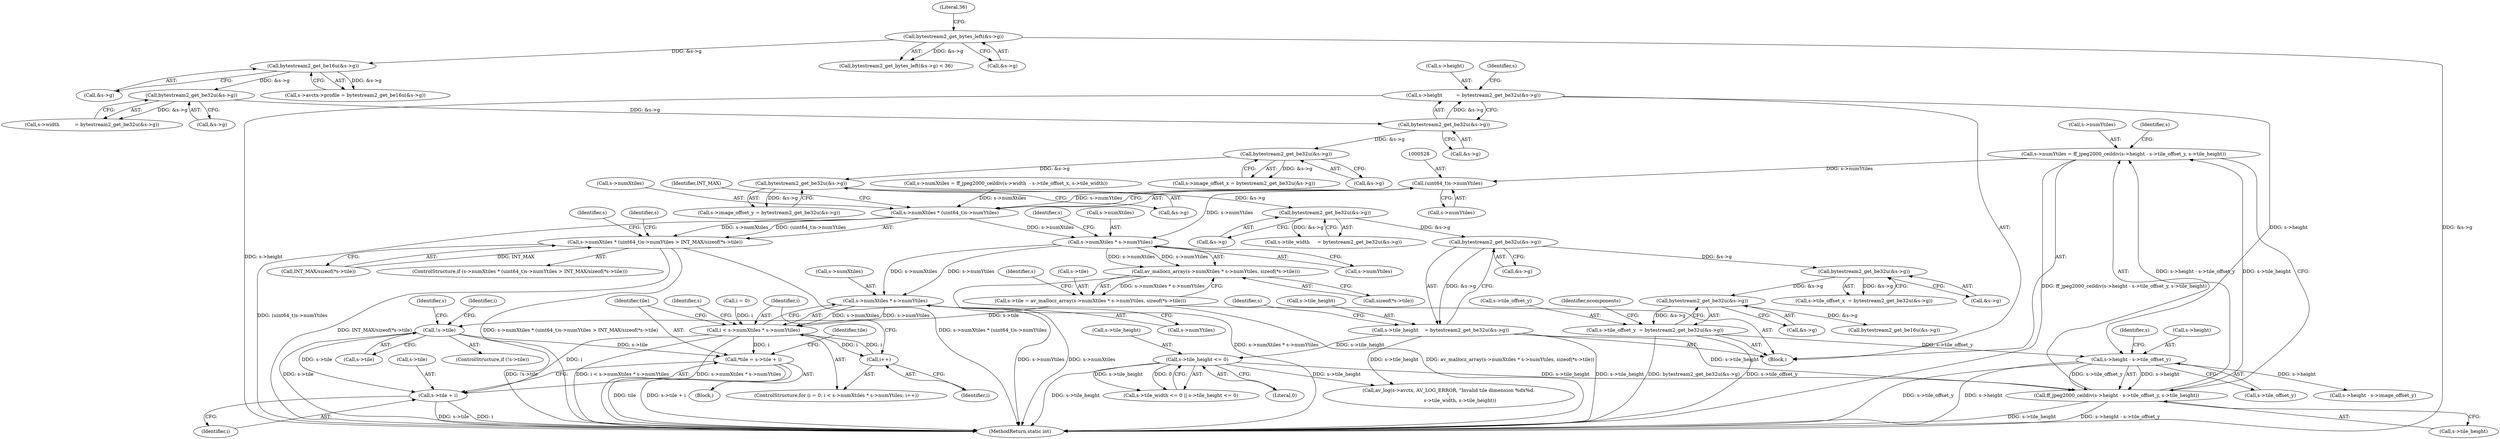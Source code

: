 digraph "0_FFmpeg_780669ef7c23c00836a24921fcc6b03be2b8ca4a@integer" {
"1000506" [label="(Call,s->numYtiles = ff_jpeg2000_ceildiv(s->height - s->tile_offset_y, s->tile_height))"];
"1000510" [label="(Call,ff_jpeg2000_ceildiv(s->height - s->tile_offset_y, s->tile_height))"];
"1000511" [label="(Call,s->height - s->tile_offset_y)"];
"1000159" [label="(Call,s->height         = bytestream2_get_be32u(&s->g))"];
"1000163" [label="(Call,bytestream2_get_be32u(&s->g))"];
"1000154" [label="(Call,bytestream2_get_be32u(&s->g))"];
"1000145" [label="(Call,bytestream2_get_be16u(&s->g))"];
"1000131" [label="(Call,bytestream2_get_bytes_left(&s->g))"];
"1000213" [label="(Call,s->tile_offset_y  = bytestream2_get_be32u(&s->g))"];
"1000217" [label="(Call,bytestream2_get_be32u(&s->g))"];
"1000208" [label="(Call,bytestream2_get_be32u(&s->g))"];
"1000199" [label="(Call,bytestream2_get_be32u(&s->g))"];
"1000190" [label="(Call,bytestream2_get_be32u(&s->g))"];
"1000181" [label="(Call,bytestream2_get_be32u(&s->g))"];
"1000172" [label="(Call,bytestream2_get_be32u(&s->g))"];
"1000288" [label="(Call,s->tile_height <= 0)"];
"1000195" [label="(Call,s->tile_height    = bytestream2_get_be32u(&s->g))"];
"1000527" [label="(Call,(uint64_t)s->numYtiles)"];
"1000523" [label="(Call,s->numXtiles * (uint64_t)s->numYtiles)"];
"1000522" [label="(Call,s->numXtiles * (uint64_t)s->numYtiles > INT_MAX/sizeof(*s->tile))"];
"1000557" [label="(Call,s->numXtiles * s->numYtiles)"];
"1000556" [label="(Call,av_mallocz_array(s->numXtiles * s->numYtiles, sizeof(*s->tile)))"];
"1000552" [label="(Call,s->tile = av_mallocz_array(s->numXtiles * s->numYtiles, sizeof(*s->tile)))"];
"1000570" [label="(Call,!s->tile)"];
"1000604" [label="(Call,*tile = s->tile + i)"];
"1000606" [label="(Call,s->tile + i)"];
"1000593" [label="(Call,s->numXtiles * s->numYtiles)"];
"1000591" [label="(Call,i < s->numXtiles * s->numYtiles)"];
"1000600" [label="(Call,i++)"];
"1000150" [label="(Call,s->width          = bytestream2_get_be32u(&s->g))"];
"1000506" [label="(Call,s->numYtiles = ff_jpeg2000_ceildiv(s->height - s->tile_offset_y, s->tile_height))"];
"1000491" [label="(Call,s->numXtiles = ff_jpeg2000_ceildiv(s->width  - s->tile_offset_x, s->tile_width))"];
"1000587" [label="(ControlStructure,for (i = 0; i < s->numXtiles * s->numYtiles; i++))"];
"1000507" [label="(Call,s->numYtiles)"];
"1000577" [label="(Identifier,s)"];
"1000159" [label="(Call,s->height         = bytestream2_get_be32u(&s->g))"];
"1000191" [label="(Call,&s->g)"];
"1000613" [label="(Identifier,tile)"];
"1000177" [label="(Call,s->image_offset_y = bytestream2_get_be32u(&s->g))"];
"1000552" [label="(Call,s->tile = av_mallocz_array(s->numXtiles * s->numYtiles, sizeof(*s->tile)))"];
"1000190" [label="(Call,bytestream2_get_be32u(&s->g))"];
"1000213" [label="(Call,s->tile_offset_y  = bytestream2_get_be32u(&s->g))"];
"1000542" [label="(Identifier,s)"];
"1000589" [label="(Identifier,i)"];
"1000532" [label="(Call,INT_MAX/sizeof(*s->tile))"];
"1000527" [label="(Call,(uint64_t)s->numYtiles)"];
"1000511" [label="(Call,s->height - s->tile_offset_y)"];
"1000571" [label="(Call,s->tile)"];
"1000209" [label="(Call,&s->g)"];
"1000567" [label="(Identifier,s)"];
"1000636" [label="(Identifier,s)"];
"1000196" [label="(Call,s->tile_height)"];
"1000288" [label="(Call,s->tile_height <= 0)"];
"1000294" [label="(Call,av_log(s->avctx, AV_LOG_ERROR, \"Invalid tile dimension %dx%d.\n\",\n               s->tile_width, s->tile_height))"];
"1000604" [label="(Call,*tile = s->tile + i)"];
"1000214" [label="(Call,s->tile_offset_y)"];
"1000556" [label="(Call,av_mallocz_array(s->numXtiles * s->numYtiles, sizeof(*s->tile)))"];
"1000155" [label="(Call,&s->g)"];
"1000570" [label="(Call,!s->tile)"];
"1000208" [label="(Call,bytestream2_get_be32u(&s->g))"];
"1000217" [label="(Call,bytestream2_get_be32u(&s->g))"];
"1000181" [label="(Call,bytestream2_get_be32u(&s->g))"];
"1000206" [label="(Identifier,s)"];
"1000522" [label="(Call,s->numXtiles * (uint64_t)s->numYtiles > INT_MAX/sizeof(*s->tile))"];
"1000136" [label="(Literal,36)"];
"1000524" [label="(Call,s->numXtiles)"];
"1000521" [label="(ControlStructure,if (s->numXtiles * (uint64_t)s->numYtiles > INT_MAX/sizeof(*s->tile)))"];
"1000131" [label="(Call,bytestream2_get_bytes_left(&s->g))"];
"1000572" [label="(Identifier,s)"];
"1000533" [label="(Identifier,INT_MAX)"];
"1000597" [label="(Call,s->numYtiles)"];
"1000553" [label="(Call,s->tile)"];
"1000145" [label="(Call,bytestream2_get_be16u(&s->g))"];
"1000588" [label="(Call,i = 0)"];
"1000168" [label="(Call,s->image_offset_x = bytestream2_get_be32u(&s->g))"];
"1000557" [label="(Call,s->numXtiles * s->numYtiles)"];
"1000164" [label="(Call,&s->g)"];
"1000172" [label="(Call,bytestream2_get_be32u(&s->g))"];
"1000154" [label="(Call,bytestream2_get_be32u(&s->g))"];
"1000186" [label="(Call,s->tile_width     = bytestream2_get_be32u(&s->g))"];
"1000610" [label="(Identifier,i)"];
"1000657" [label="(Call,s->height - s->image_offset_y)"];
"1000518" [label="(Call,s->tile_height)"];
"1000282" [label="(Call,s->tile_width <= 0 || s->tile_height <= 0)"];
"1000607" [label="(Call,s->tile)"];
"1000130" [label="(Call,bytestream2_get_bytes_left(&s->g) < 36)"];
"1000204" [label="(Call,s->tile_offset_x  = bytestream2_get_be32u(&s->g))"];
"1000554" [label="(Identifier,s)"];
"1000519" [label="(Identifier,s)"];
"1000564" [label="(Call,sizeof(*s->tile))"];
"1000292" [label="(Literal,0)"];
"1000602" [label="(Block,)"];
"1000182" [label="(Call,&s->g)"];
"1000223" [label="(Identifier,ncomponents)"];
"1000173" [label="(Call,&s->g)"];
"1000594" [label="(Call,s->numXtiles)"];
"1000195" [label="(Call,s->tile_height    = bytestream2_get_be32u(&s->g))"];
"1000600" [label="(Call,i++)"];
"1000163" [label="(Call,bytestream2_get_be32u(&s->g))"];
"1000199" [label="(Call,bytestream2_get_be32u(&s->g))"];
"1000224" [label="(Call,bytestream2_get_be16u(&s->g))"];
"1000132" [label="(Call,&s->g)"];
"1000605" [label="(Identifier,tile)"];
"1000591" [label="(Call,i < s->numXtiles * s->numYtiles)"];
"1000601" [label="(Identifier,i)"];
"1000515" [label="(Call,s->tile_offset_y)"];
"1000529" [label="(Call,s->numYtiles)"];
"1000289" [label="(Call,s->tile_height)"];
"1000512" [label="(Call,s->height)"];
"1000160" [label="(Call,s->height)"];
"1000558" [label="(Call,s->numXtiles)"];
"1000139" [label="(Call,s->avctx->profile = bytestream2_get_be16u(&s->g))"];
"1000523" [label="(Call,s->numXtiles * (uint64_t)s->numYtiles)"];
"1000606" [label="(Call,s->tile + i)"];
"1000569" [label="(ControlStructure,if (!s->tile))"];
"1000114" [label="(Block,)"];
"1000200" [label="(Call,&s->g)"];
"1000592" [label="(Identifier,i)"];
"1000510" [label="(Call,ff_jpeg2000_ceildiv(s->height - s->tile_offset_y, s->tile_height))"];
"1000846" [label="(MethodReturn,static int)"];
"1000561" [label="(Call,s->numYtiles)"];
"1000593" [label="(Call,s->numXtiles * s->numYtiles)"];
"1000170" [label="(Identifier,s)"];
"1000146" [label="(Call,&s->g)"];
"1000525" [label="(Identifier,s)"];
"1000218" [label="(Call,&s->g)"];
"1000506" -> "1000114"  [label="AST: "];
"1000506" -> "1000510"  [label="CFG: "];
"1000507" -> "1000506"  [label="AST: "];
"1000510" -> "1000506"  [label="AST: "];
"1000525" -> "1000506"  [label="CFG: "];
"1000506" -> "1000846"  [label="DDG: ff_jpeg2000_ceildiv(s->height - s->tile_offset_y, s->tile_height)"];
"1000510" -> "1000506"  [label="DDG: s->height - s->tile_offset_y"];
"1000510" -> "1000506"  [label="DDG: s->tile_height"];
"1000506" -> "1000527"  [label="DDG: s->numYtiles"];
"1000510" -> "1000518"  [label="CFG: "];
"1000511" -> "1000510"  [label="AST: "];
"1000518" -> "1000510"  [label="AST: "];
"1000510" -> "1000846"  [label="DDG: s->height - s->tile_offset_y"];
"1000510" -> "1000846"  [label="DDG: s->tile_height"];
"1000511" -> "1000510"  [label="DDG: s->height"];
"1000511" -> "1000510"  [label="DDG: s->tile_offset_y"];
"1000288" -> "1000510"  [label="DDG: s->tile_height"];
"1000195" -> "1000510"  [label="DDG: s->tile_height"];
"1000511" -> "1000515"  [label="CFG: "];
"1000512" -> "1000511"  [label="AST: "];
"1000515" -> "1000511"  [label="AST: "];
"1000519" -> "1000511"  [label="CFG: "];
"1000511" -> "1000846"  [label="DDG: s->tile_offset_y"];
"1000511" -> "1000846"  [label="DDG: s->height"];
"1000159" -> "1000511"  [label="DDG: s->height"];
"1000213" -> "1000511"  [label="DDG: s->tile_offset_y"];
"1000511" -> "1000657"  [label="DDG: s->height"];
"1000159" -> "1000114"  [label="AST: "];
"1000159" -> "1000163"  [label="CFG: "];
"1000160" -> "1000159"  [label="AST: "];
"1000163" -> "1000159"  [label="AST: "];
"1000170" -> "1000159"  [label="CFG: "];
"1000159" -> "1000846"  [label="DDG: s->height"];
"1000163" -> "1000159"  [label="DDG: &s->g"];
"1000163" -> "1000164"  [label="CFG: "];
"1000164" -> "1000163"  [label="AST: "];
"1000154" -> "1000163"  [label="DDG: &s->g"];
"1000163" -> "1000172"  [label="DDG: &s->g"];
"1000154" -> "1000150"  [label="AST: "];
"1000154" -> "1000155"  [label="CFG: "];
"1000155" -> "1000154"  [label="AST: "];
"1000150" -> "1000154"  [label="CFG: "];
"1000154" -> "1000150"  [label="DDG: &s->g"];
"1000145" -> "1000154"  [label="DDG: &s->g"];
"1000145" -> "1000139"  [label="AST: "];
"1000145" -> "1000146"  [label="CFG: "];
"1000146" -> "1000145"  [label="AST: "];
"1000139" -> "1000145"  [label="CFG: "];
"1000145" -> "1000139"  [label="DDG: &s->g"];
"1000131" -> "1000145"  [label="DDG: &s->g"];
"1000131" -> "1000130"  [label="AST: "];
"1000131" -> "1000132"  [label="CFG: "];
"1000132" -> "1000131"  [label="AST: "];
"1000136" -> "1000131"  [label="CFG: "];
"1000131" -> "1000846"  [label="DDG: &s->g"];
"1000131" -> "1000130"  [label="DDG: &s->g"];
"1000213" -> "1000114"  [label="AST: "];
"1000213" -> "1000217"  [label="CFG: "];
"1000214" -> "1000213"  [label="AST: "];
"1000217" -> "1000213"  [label="AST: "];
"1000223" -> "1000213"  [label="CFG: "];
"1000213" -> "1000846"  [label="DDG: bytestream2_get_be32u(&s->g)"];
"1000213" -> "1000846"  [label="DDG: s->tile_offset_y"];
"1000217" -> "1000213"  [label="DDG: &s->g"];
"1000217" -> "1000218"  [label="CFG: "];
"1000218" -> "1000217"  [label="AST: "];
"1000208" -> "1000217"  [label="DDG: &s->g"];
"1000217" -> "1000224"  [label="DDG: &s->g"];
"1000208" -> "1000204"  [label="AST: "];
"1000208" -> "1000209"  [label="CFG: "];
"1000209" -> "1000208"  [label="AST: "];
"1000204" -> "1000208"  [label="CFG: "];
"1000208" -> "1000204"  [label="DDG: &s->g"];
"1000199" -> "1000208"  [label="DDG: &s->g"];
"1000199" -> "1000195"  [label="AST: "];
"1000199" -> "1000200"  [label="CFG: "];
"1000200" -> "1000199"  [label="AST: "];
"1000195" -> "1000199"  [label="CFG: "];
"1000199" -> "1000195"  [label="DDG: &s->g"];
"1000190" -> "1000199"  [label="DDG: &s->g"];
"1000190" -> "1000186"  [label="AST: "];
"1000190" -> "1000191"  [label="CFG: "];
"1000191" -> "1000190"  [label="AST: "];
"1000186" -> "1000190"  [label="CFG: "];
"1000190" -> "1000186"  [label="DDG: &s->g"];
"1000181" -> "1000190"  [label="DDG: &s->g"];
"1000181" -> "1000177"  [label="AST: "];
"1000181" -> "1000182"  [label="CFG: "];
"1000182" -> "1000181"  [label="AST: "];
"1000177" -> "1000181"  [label="CFG: "];
"1000181" -> "1000177"  [label="DDG: &s->g"];
"1000172" -> "1000181"  [label="DDG: &s->g"];
"1000172" -> "1000168"  [label="AST: "];
"1000172" -> "1000173"  [label="CFG: "];
"1000173" -> "1000172"  [label="AST: "];
"1000168" -> "1000172"  [label="CFG: "];
"1000172" -> "1000168"  [label="DDG: &s->g"];
"1000288" -> "1000282"  [label="AST: "];
"1000288" -> "1000292"  [label="CFG: "];
"1000289" -> "1000288"  [label="AST: "];
"1000292" -> "1000288"  [label="AST: "];
"1000282" -> "1000288"  [label="CFG: "];
"1000288" -> "1000846"  [label="DDG: s->tile_height"];
"1000288" -> "1000282"  [label="DDG: s->tile_height"];
"1000288" -> "1000282"  [label="DDG: 0"];
"1000195" -> "1000288"  [label="DDG: s->tile_height"];
"1000288" -> "1000294"  [label="DDG: s->tile_height"];
"1000195" -> "1000114"  [label="AST: "];
"1000196" -> "1000195"  [label="AST: "];
"1000206" -> "1000195"  [label="CFG: "];
"1000195" -> "1000846"  [label="DDG: s->tile_height"];
"1000195" -> "1000294"  [label="DDG: s->tile_height"];
"1000527" -> "1000523"  [label="AST: "];
"1000527" -> "1000529"  [label="CFG: "];
"1000528" -> "1000527"  [label="AST: "];
"1000529" -> "1000527"  [label="AST: "];
"1000523" -> "1000527"  [label="CFG: "];
"1000527" -> "1000523"  [label="DDG: s->numYtiles"];
"1000527" -> "1000557"  [label="DDG: s->numYtiles"];
"1000523" -> "1000522"  [label="AST: "];
"1000524" -> "1000523"  [label="AST: "];
"1000533" -> "1000523"  [label="CFG: "];
"1000523" -> "1000846"  [label="DDG: (uint64_t)s->numYtiles"];
"1000523" -> "1000522"  [label="DDG: s->numXtiles"];
"1000523" -> "1000522"  [label="DDG: (uint64_t)s->numYtiles"];
"1000491" -> "1000523"  [label="DDG: s->numXtiles"];
"1000523" -> "1000557"  [label="DDG: s->numXtiles"];
"1000522" -> "1000521"  [label="AST: "];
"1000522" -> "1000532"  [label="CFG: "];
"1000532" -> "1000522"  [label="AST: "];
"1000542" -> "1000522"  [label="CFG: "];
"1000554" -> "1000522"  [label="CFG: "];
"1000522" -> "1000846"  [label="DDG: s->numXtiles * (uint64_t)s->numYtiles > INT_MAX/sizeof(*s->tile)"];
"1000522" -> "1000846"  [label="DDG: s->numXtiles * (uint64_t)s->numYtiles"];
"1000522" -> "1000846"  [label="DDG: INT_MAX/sizeof(*s->tile)"];
"1000532" -> "1000522"  [label="DDG: INT_MAX"];
"1000557" -> "1000556"  [label="AST: "];
"1000557" -> "1000561"  [label="CFG: "];
"1000558" -> "1000557"  [label="AST: "];
"1000561" -> "1000557"  [label="AST: "];
"1000567" -> "1000557"  [label="CFG: "];
"1000557" -> "1000556"  [label="DDG: s->numXtiles"];
"1000557" -> "1000556"  [label="DDG: s->numYtiles"];
"1000557" -> "1000593"  [label="DDG: s->numXtiles"];
"1000557" -> "1000593"  [label="DDG: s->numYtiles"];
"1000556" -> "1000552"  [label="AST: "];
"1000556" -> "1000564"  [label="CFG: "];
"1000564" -> "1000556"  [label="AST: "];
"1000552" -> "1000556"  [label="CFG: "];
"1000556" -> "1000846"  [label="DDG: s->numXtiles * s->numYtiles"];
"1000556" -> "1000552"  [label="DDG: s->numXtiles * s->numYtiles"];
"1000552" -> "1000114"  [label="AST: "];
"1000553" -> "1000552"  [label="AST: "];
"1000572" -> "1000552"  [label="CFG: "];
"1000552" -> "1000846"  [label="DDG: av_mallocz_array(s->numXtiles * s->numYtiles, sizeof(*s->tile))"];
"1000552" -> "1000570"  [label="DDG: s->tile"];
"1000570" -> "1000569"  [label="AST: "];
"1000570" -> "1000571"  [label="CFG: "];
"1000571" -> "1000570"  [label="AST: "];
"1000577" -> "1000570"  [label="CFG: "];
"1000589" -> "1000570"  [label="CFG: "];
"1000570" -> "1000846"  [label="DDG: s->tile"];
"1000570" -> "1000846"  [label="DDG: !s->tile"];
"1000570" -> "1000604"  [label="DDG: s->tile"];
"1000570" -> "1000606"  [label="DDG: s->tile"];
"1000604" -> "1000602"  [label="AST: "];
"1000604" -> "1000606"  [label="CFG: "];
"1000605" -> "1000604"  [label="AST: "];
"1000606" -> "1000604"  [label="AST: "];
"1000613" -> "1000604"  [label="CFG: "];
"1000604" -> "1000846"  [label="DDG: tile"];
"1000604" -> "1000846"  [label="DDG: s->tile + i"];
"1000591" -> "1000604"  [label="DDG: i"];
"1000606" -> "1000610"  [label="CFG: "];
"1000607" -> "1000606"  [label="AST: "];
"1000610" -> "1000606"  [label="AST: "];
"1000606" -> "1000846"  [label="DDG: s->tile"];
"1000606" -> "1000846"  [label="DDG: i"];
"1000591" -> "1000606"  [label="DDG: i"];
"1000593" -> "1000591"  [label="AST: "];
"1000593" -> "1000597"  [label="CFG: "];
"1000594" -> "1000593"  [label="AST: "];
"1000597" -> "1000593"  [label="AST: "];
"1000591" -> "1000593"  [label="CFG: "];
"1000593" -> "1000846"  [label="DDG: s->numYtiles"];
"1000593" -> "1000846"  [label="DDG: s->numXtiles"];
"1000593" -> "1000591"  [label="DDG: s->numXtiles"];
"1000593" -> "1000591"  [label="DDG: s->numYtiles"];
"1000591" -> "1000587"  [label="AST: "];
"1000592" -> "1000591"  [label="AST: "];
"1000605" -> "1000591"  [label="CFG: "];
"1000636" -> "1000591"  [label="CFG: "];
"1000591" -> "1000846"  [label="DDG: i < s->numXtiles * s->numYtiles"];
"1000591" -> "1000846"  [label="DDG: s->numXtiles * s->numYtiles"];
"1000588" -> "1000591"  [label="DDG: i"];
"1000600" -> "1000591"  [label="DDG: i"];
"1000591" -> "1000600"  [label="DDG: i"];
"1000600" -> "1000587"  [label="AST: "];
"1000600" -> "1000601"  [label="CFG: "];
"1000601" -> "1000600"  [label="AST: "];
"1000592" -> "1000600"  [label="CFG: "];
}
